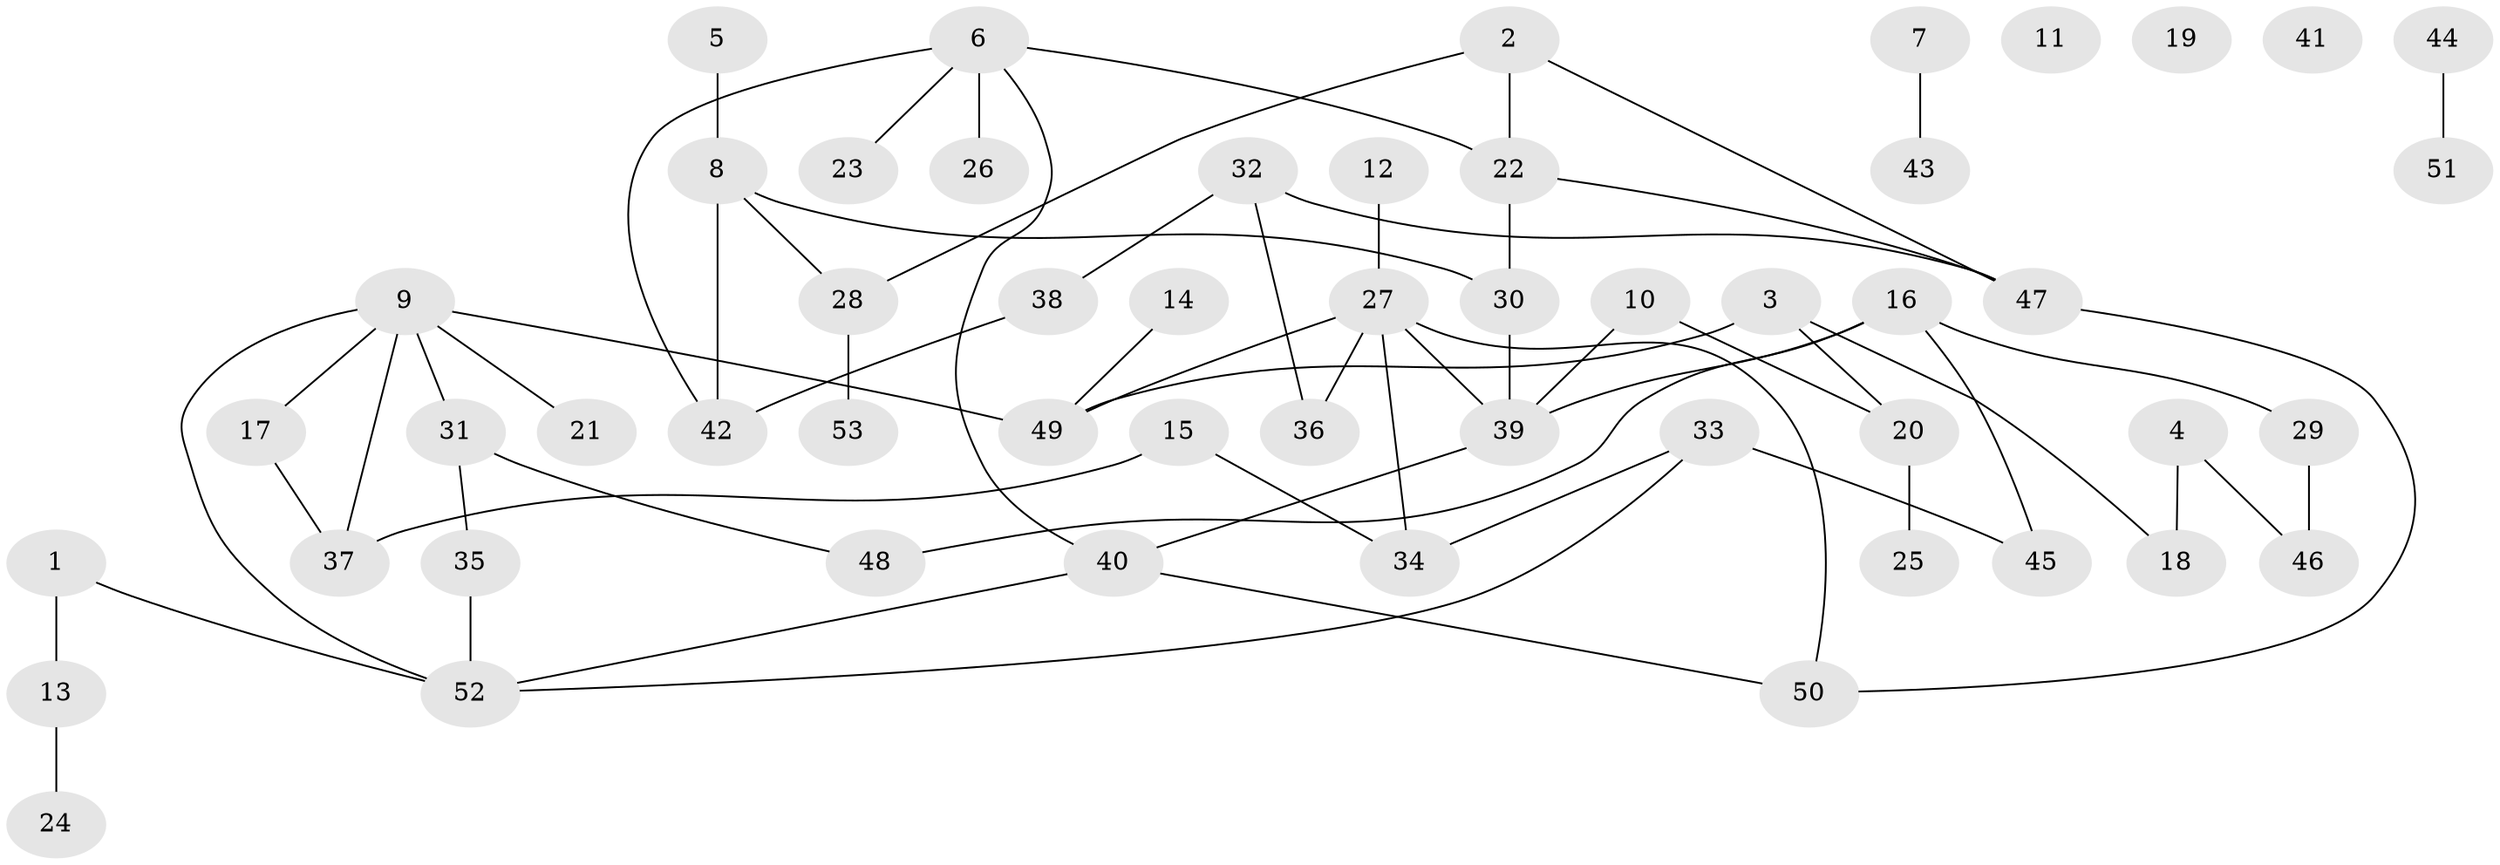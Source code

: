 // Generated by graph-tools (version 1.1) at 2025/33/03/09/25 02:33:26]
// undirected, 53 vertices, 64 edges
graph export_dot {
graph [start="1"]
  node [color=gray90,style=filled];
  1;
  2;
  3;
  4;
  5;
  6;
  7;
  8;
  9;
  10;
  11;
  12;
  13;
  14;
  15;
  16;
  17;
  18;
  19;
  20;
  21;
  22;
  23;
  24;
  25;
  26;
  27;
  28;
  29;
  30;
  31;
  32;
  33;
  34;
  35;
  36;
  37;
  38;
  39;
  40;
  41;
  42;
  43;
  44;
  45;
  46;
  47;
  48;
  49;
  50;
  51;
  52;
  53;
  1 -- 13;
  1 -- 52;
  2 -- 22;
  2 -- 28;
  2 -- 47;
  3 -- 18;
  3 -- 20;
  3 -- 49;
  4 -- 18;
  4 -- 46;
  5 -- 8;
  6 -- 22;
  6 -- 23;
  6 -- 26;
  6 -- 40;
  6 -- 42;
  7 -- 43;
  8 -- 28;
  8 -- 30;
  8 -- 42;
  9 -- 17;
  9 -- 21;
  9 -- 31;
  9 -- 37;
  9 -- 49;
  9 -- 52;
  10 -- 20;
  10 -- 39;
  12 -- 27;
  13 -- 24;
  14 -- 49;
  15 -- 34;
  15 -- 37;
  16 -- 29;
  16 -- 39;
  16 -- 45;
  16 -- 48;
  17 -- 37;
  20 -- 25;
  22 -- 30;
  22 -- 47;
  27 -- 34;
  27 -- 36;
  27 -- 39;
  27 -- 49;
  27 -- 50;
  28 -- 53;
  29 -- 46;
  30 -- 39;
  31 -- 35;
  31 -- 48;
  32 -- 36;
  32 -- 38;
  32 -- 47;
  33 -- 34;
  33 -- 45;
  33 -- 52;
  35 -- 52;
  38 -- 42;
  39 -- 40;
  40 -- 50;
  40 -- 52;
  44 -- 51;
  47 -- 50;
}
